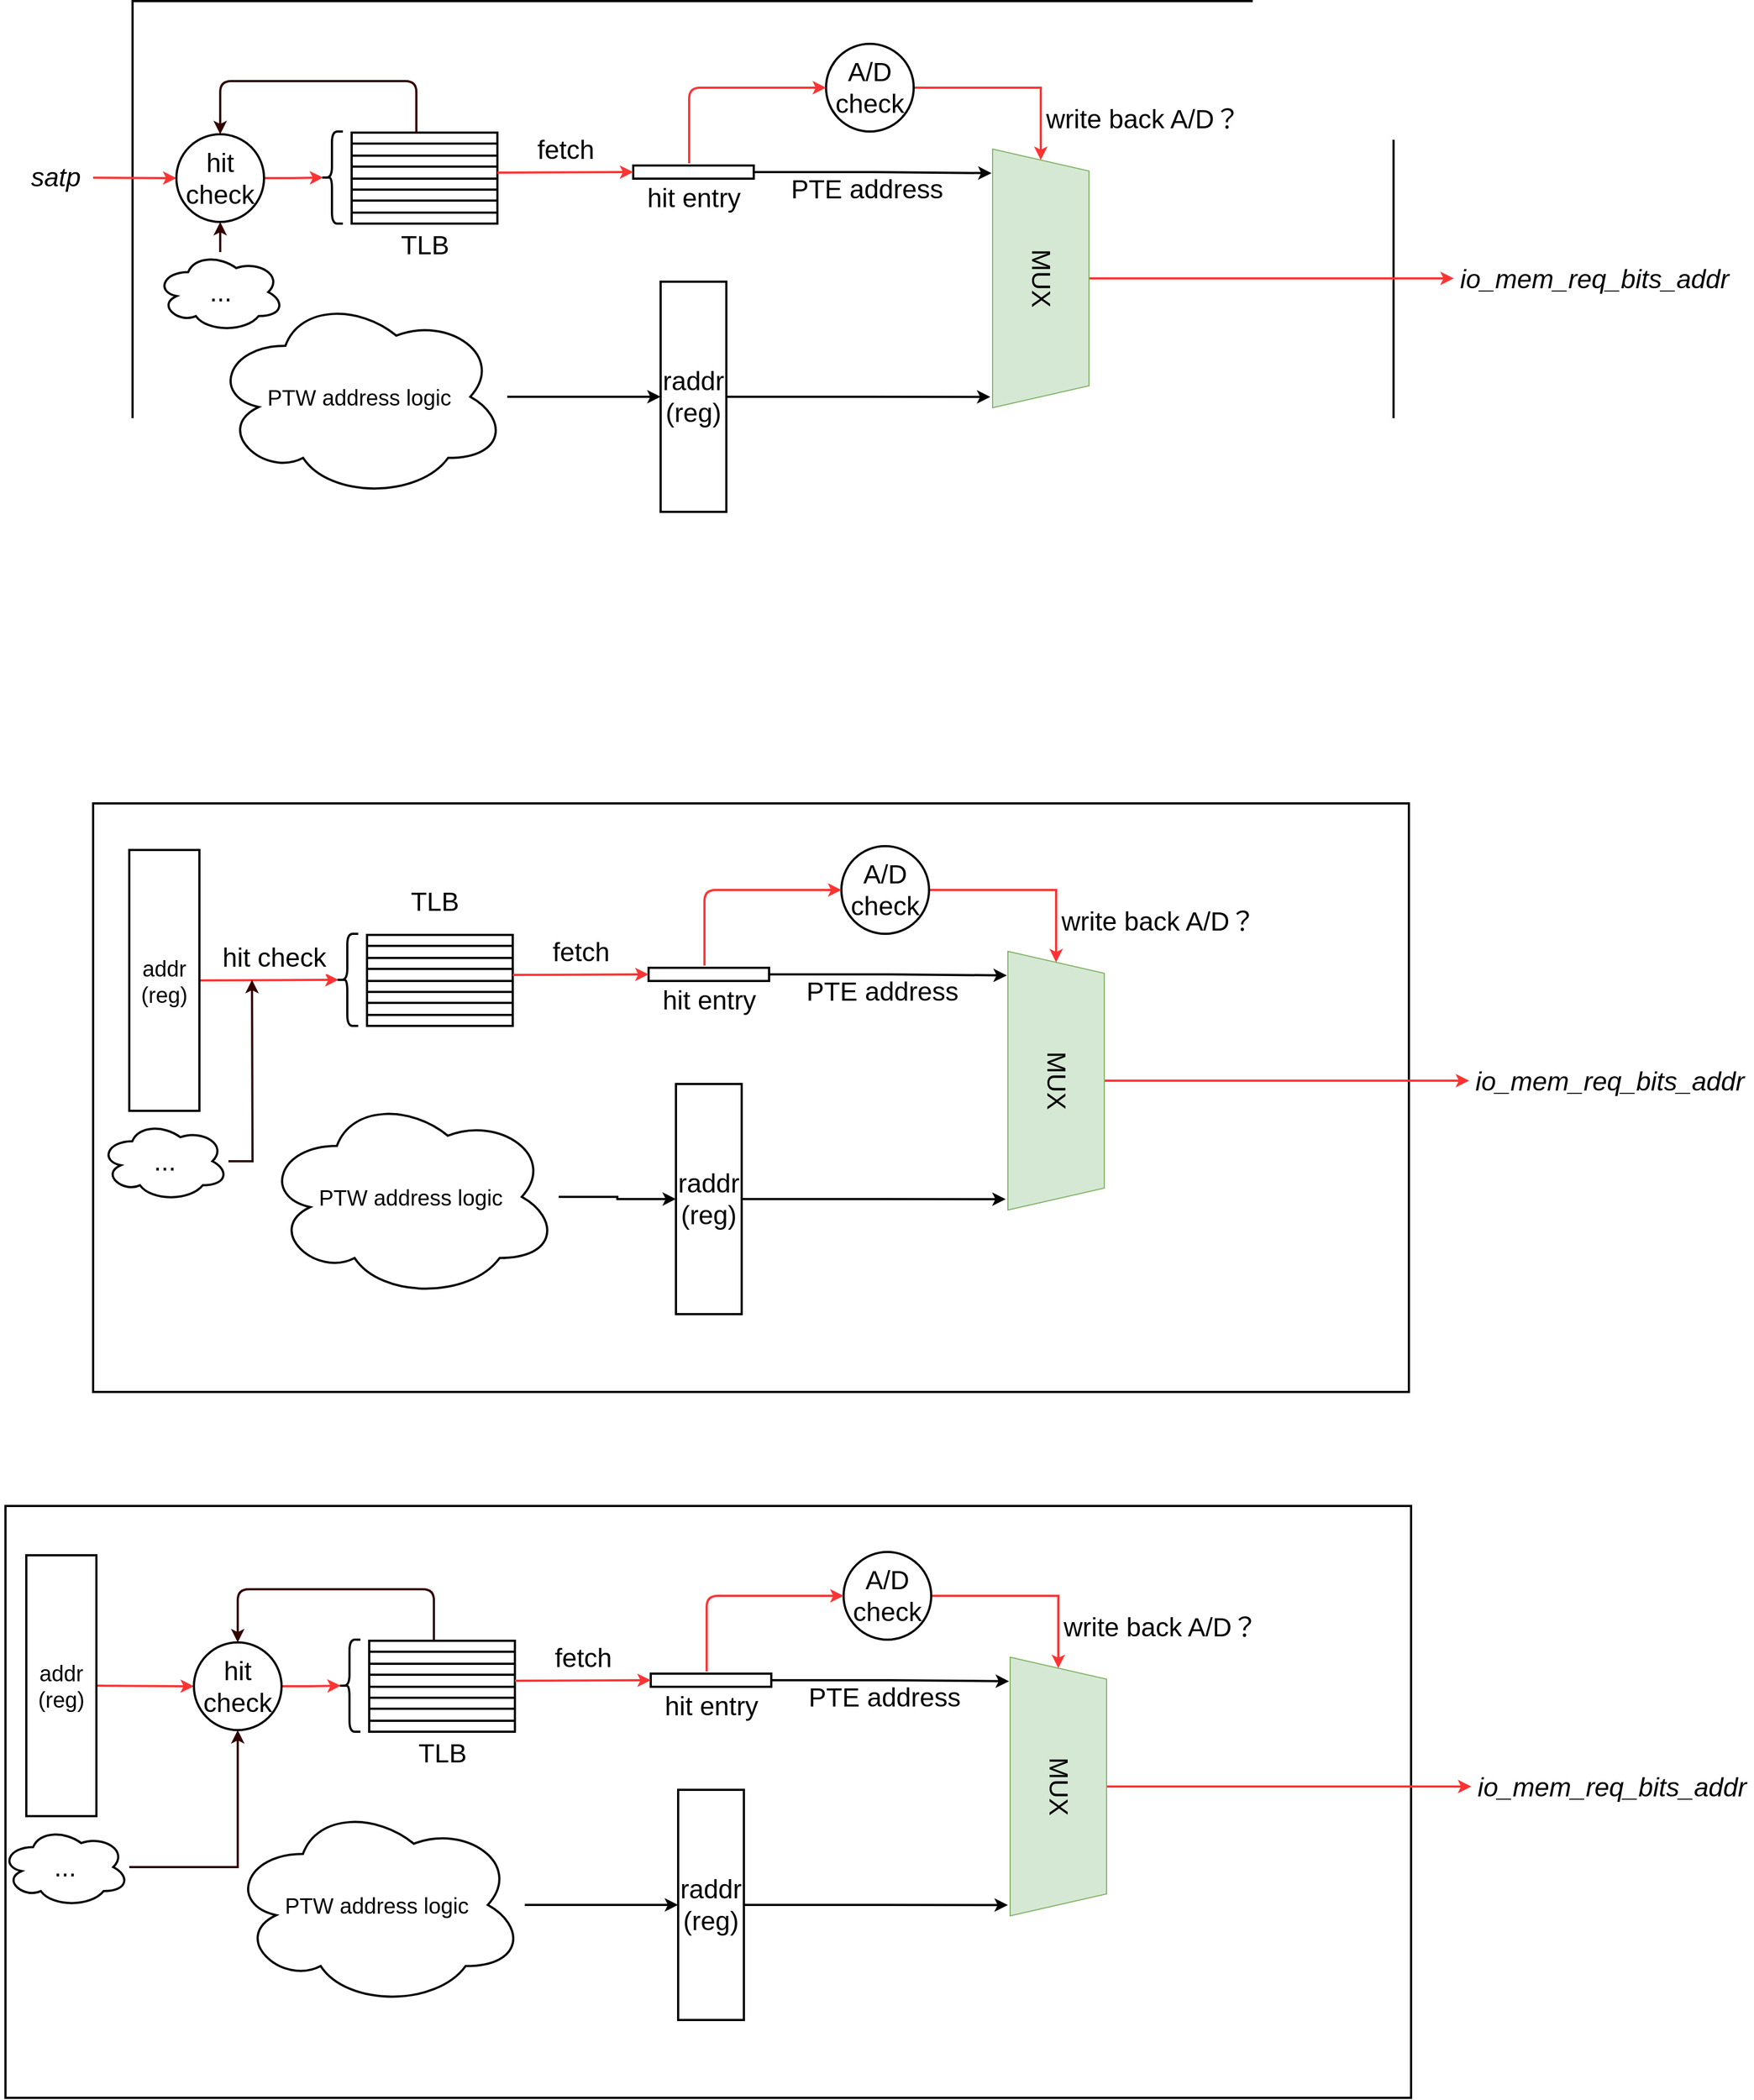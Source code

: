 <mxfile version="14.8.0" type="github">
  <diagram id="252hQuhekfQrJqdJKIK0" name="Page-1">
    <mxGraphModel dx="2062" dy="1160" grid="0" gridSize="10" guides="1" tooltips="1" connect="1" arrows="1" fold="1" page="1" pageScale="1" pageWidth="2339" pageHeight="3300" math="0" shadow="0">
      <root>
        <mxCell id="0" />
        <mxCell id="1" parent="0" />
        <mxCell id="SUnMmAHehi4IOB_Qr8HH-4" value="" style="rounded=0;whiteSpace=wrap;html=1;strokeColor=#000000;strokeWidth=2;" vertex="1" parent="1">
          <mxGeometry x="401" y="265" width="1151" height="537" as="geometry" />
        </mxCell>
        <mxCell id="SUnMmAHehi4IOB_Qr8HH-73" style="edgeStyle=orthogonalEdgeStyle;rounded=0;orthogonalLoop=1;jettySize=auto;html=1;exitX=0.5;exitY=0;exitDx=0;exitDy=0;entryX=0;entryY=0.5;entryDx=0;entryDy=0;strokeWidth=2;strokeColor=#FF3333;" edge="1" parent="1" source="SUnMmAHehi4IOB_Qr8HH-1" target="SUnMmAHehi4IOB_Qr8HH-3">
          <mxGeometry relative="1" as="geometry" />
        </mxCell>
        <mxCell id="SUnMmAHehi4IOB_Qr8HH-1" value="&lt;font style=&quot;font-size: 24px&quot;&gt;MUX&lt;/font&gt;" style="shape=trapezoid;perimeter=trapezoidPerimeter;whiteSpace=wrap;html=1;fixedSize=1;rotation=90;fillColor=#d5e8d4;strokeColor=#82b366;" vertex="1" parent="1">
          <mxGeometry x="1112" y="474" width="236" height="88" as="geometry" />
        </mxCell>
        <mxCell id="SUnMmAHehi4IOB_Qr8HH-2" value="&lt;div class=&quot;lake-content&quot;&gt;&lt;i&gt;&lt;font style=&quot;font-size: 24px&quot;&gt;satp&lt;/font&gt;&lt;/i&gt;&lt;/div&gt;" style="text;whiteSpace=wrap;html=1;strokeWidth=2;align=center;" vertex="1" parent="1">
          <mxGeometry x="297" y="405" width="68" height="42" as="geometry" />
        </mxCell>
        <mxCell id="SUnMmAHehi4IOB_Qr8HH-3" value="&lt;div class=&quot;lake-content&quot;&gt;&lt;em&gt;&lt;span class=&quot;ne-text&quot;&gt;&lt;font style=&quot;font-size: 24px&quot;&gt;io_mem_req_bits_addr&lt;/font&gt;&lt;/span&gt;&lt;/em&gt;&lt;/div&gt;" style="text;whiteSpace=wrap;html=1;strokeWidth=2;align=center;" vertex="1" parent="1">
          <mxGeometry x="1607" y="497.5" width="257" height="41" as="geometry" />
        </mxCell>
        <mxCell id="SUnMmAHehi4IOB_Qr8HH-5" value="" style="endArrow=classic;html=1;entryX=0;entryY=0.5;entryDx=0;entryDy=0;strokeWidth=2;strokeColor=#FF3333;" edge="1" parent="1" source="SUnMmAHehi4IOB_Qr8HH-2" target="SUnMmAHehi4IOB_Qr8HH-136">
          <mxGeometry width="50" height="50" relative="1" as="geometry">
            <mxPoint x="293" y="542" as="sourcePoint" />
            <mxPoint x="426" y="426" as="targetPoint" />
          </mxGeometry>
        </mxCell>
        <mxCell id="SUnMmAHehi4IOB_Qr8HH-26" value="" style="shape=table;startSize=0;container=1;collapsible=0;childLayout=tableLayout;strokeWidth=2;" vertex="1" parent="1">
          <mxGeometry x="601" y="385" width="133" height="83" as="geometry" />
        </mxCell>
        <mxCell id="SUnMmAHehi4IOB_Qr8HH-27" value="" style="shape=partialRectangle;collapsible=0;dropTarget=0;pointerEvents=0;fillColor=none;top=0;left=0;bottom=0;right=0;points=[[0,0.5],[1,0.5]];portConstraint=eastwest;" vertex="1" parent="SUnMmAHehi4IOB_Qr8HH-26">
          <mxGeometry width="133" height="10" as="geometry" />
        </mxCell>
        <mxCell id="SUnMmAHehi4IOB_Qr8HH-28" value="" style="shape=partialRectangle;html=1;whiteSpace=wrap;connectable=0;overflow=hidden;fillColor=none;top=0;left=0;bottom=0;right=0;" vertex="1" parent="SUnMmAHehi4IOB_Qr8HH-27">
          <mxGeometry width="133" height="10" as="geometry" />
        </mxCell>
        <mxCell id="SUnMmAHehi4IOB_Qr8HH-29" value="" style="shape=partialRectangle;collapsible=0;dropTarget=0;pointerEvents=0;fillColor=none;top=0;left=0;bottom=0;right=0;points=[[0,0.5],[1,0.5]];portConstraint=eastwest;" vertex="1" parent="SUnMmAHehi4IOB_Qr8HH-26">
          <mxGeometry y="10" width="133" height="11" as="geometry" />
        </mxCell>
        <mxCell id="SUnMmAHehi4IOB_Qr8HH-30" value="" style="shape=partialRectangle;html=1;whiteSpace=wrap;connectable=0;overflow=hidden;fillColor=none;top=0;left=0;bottom=0;right=0;" vertex="1" parent="SUnMmAHehi4IOB_Qr8HH-29">
          <mxGeometry width="133" height="11" as="geometry" />
        </mxCell>
        <mxCell id="SUnMmAHehi4IOB_Qr8HH-31" value="" style="shape=partialRectangle;collapsible=0;dropTarget=0;pointerEvents=0;fillColor=none;top=0;left=0;bottom=0;right=0;points=[[0,0.5],[1,0.5]];portConstraint=eastwest;" vertex="1" parent="SUnMmAHehi4IOB_Qr8HH-26">
          <mxGeometry y="21" width="133" height="10" as="geometry" />
        </mxCell>
        <mxCell id="SUnMmAHehi4IOB_Qr8HH-32" value="" style="shape=partialRectangle;html=1;whiteSpace=wrap;connectable=0;overflow=hidden;fillColor=none;top=0;left=0;bottom=0;right=0;" vertex="1" parent="SUnMmAHehi4IOB_Qr8HH-31">
          <mxGeometry width="133" height="10" as="geometry" />
        </mxCell>
        <mxCell id="SUnMmAHehi4IOB_Qr8HH-33" value="" style="shape=partialRectangle;collapsible=0;dropTarget=0;pointerEvents=0;fillColor=none;top=0;left=0;bottom=0;right=0;points=[[0,0.5],[1,0.5]];portConstraint=eastwest;" vertex="1" parent="SUnMmAHehi4IOB_Qr8HH-26">
          <mxGeometry y="31" width="133" height="11" as="geometry" />
        </mxCell>
        <mxCell id="SUnMmAHehi4IOB_Qr8HH-34" value="" style="shape=partialRectangle;html=1;whiteSpace=wrap;connectable=0;overflow=hidden;fillColor=none;top=0;left=0;bottom=0;right=0;" vertex="1" parent="SUnMmAHehi4IOB_Qr8HH-33">
          <mxGeometry width="133" height="11" as="geometry" />
        </mxCell>
        <mxCell id="SUnMmAHehi4IOB_Qr8HH-35" value="" style="shape=partialRectangle;collapsible=0;dropTarget=0;pointerEvents=0;fillColor=none;top=0;left=0;bottom=0;right=0;points=[[0,0.5],[1,0.5]];portConstraint=eastwest;" vertex="1" parent="SUnMmAHehi4IOB_Qr8HH-26">
          <mxGeometry y="42" width="133" height="10" as="geometry" />
        </mxCell>
        <mxCell id="SUnMmAHehi4IOB_Qr8HH-36" value="" style="shape=partialRectangle;html=1;whiteSpace=wrap;connectable=0;overflow=hidden;fillColor=none;top=0;left=0;bottom=0;right=0;" vertex="1" parent="SUnMmAHehi4IOB_Qr8HH-35">
          <mxGeometry width="133" height="10" as="geometry" />
        </mxCell>
        <mxCell id="SUnMmAHehi4IOB_Qr8HH-37" value="" style="shape=partialRectangle;collapsible=0;dropTarget=0;pointerEvents=0;fillColor=none;top=0;left=0;bottom=0;right=0;points=[[0,0.5],[1,0.5]];portConstraint=eastwest;" vertex="1" parent="SUnMmAHehi4IOB_Qr8HH-26">
          <mxGeometry y="52" width="133" height="10" as="geometry" />
        </mxCell>
        <mxCell id="SUnMmAHehi4IOB_Qr8HH-38" value="" style="shape=partialRectangle;html=1;whiteSpace=wrap;connectable=0;overflow=hidden;fillColor=none;top=0;left=0;bottom=0;right=0;" vertex="1" parent="SUnMmAHehi4IOB_Qr8HH-37">
          <mxGeometry width="133" height="10" as="geometry" />
        </mxCell>
        <mxCell id="SUnMmAHehi4IOB_Qr8HH-39" value="" style="shape=partialRectangle;collapsible=0;dropTarget=0;pointerEvents=0;fillColor=none;top=0;left=0;bottom=0;right=0;points=[[0,0.5],[1,0.5]];portConstraint=eastwest;" vertex="1" parent="SUnMmAHehi4IOB_Qr8HH-26">
          <mxGeometry y="62" width="133" height="11" as="geometry" />
        </mxCell>
        <mxCell id="SUnMmAHehi4IOB_Qr8HH-40" value="" style="shape=partialRectangle;html=1;whiteSpace=wrap;connectable=0;overflow=hidden;fillColor=none;top=0;left=0;bottom=0;right=0;" vertex="1" parent="SUnMmAHehi4IOB_Qr8HH-39">
          <mxGeometry width="133" height="11" as="geometry" />
        </mxCell>
        <mxCell id="SUnMmAHehi4IOB_Qr8HH-41" value="" style="shape=partialRectangle;collapsible=0;dropTarget=0;pointerEvents=0;fillColor=none;top=0;left=0;bottom=0;right=0;points=[[0,0.5],[1,0.5]];portConstraint=eastwest;" vertex="1" parent="SUnMmAHehi4IOB_Qr8HH-26">
          <mxGeometry y="73" width="133" height="10" as="geometry" />
        </mxCell>
        <mxCell id="SUnMmAHehi4IOB_Qr8HH-42" value="" style="shape=partialRectangle;html=1;whiteSpace=wrap;connectable=0;overflow=hidden;fillColor=none;top=0;left=0;bottom=0;right=0;" vertex="1" parent="SUnMmAHehi4IOB_Qr8HH-41">
          <mxGeometry width="133" height="10" as="geometry" />
        </mxCell>
        <mxCell id="SUnMmAHehi4IOB_Qr8HH-43" value="" style="shape=curlyBracket;whiteSpace=wrap;html=1;rounded=1;strokeColor=#000000;strokeWidth=2;" vertex="1" parent="1">
          <mxGeometry x="573" y="384" width="20" height="84" as="geometry" />
        </mxCell>
        <mxCell id="SUnMmAHehi4IOB_Qr8HH-63" value="" style="shape=table;startSize=0;container=1;collapsible=0;childLayout=tableLayout;strokeWidth=2;" vertex="1" parent="1">
          <mxGeometry x="858" y="415" width="110" height="12" as="geometry" />
        </mxCell>
        <mxCell id="SUnMmAHehi4IOB_Qr8HH-64" value="" style="shape=partialRectangle;collapsible=0;dropTarget=0;pointerEvents=0;fillColor=none;top=0;left=0;bottom=0;right=0;points=[[0,0.5],[1,0.5]];portConstraint=eastwest;" vertex="1" parent="SUnMmAHehi4IOB_Qr8HH-63">
          <mxGeometry width="110" height="12" as="geometry" />
        </mxCell>
        <mxCell id="SUnMmAHehi4IOB_Qr8HH-65" value="" style="shape=partialRectangle;html=1;whiteSpace=wrap;connectable=0;overflow=hidden;fillColor=none;top=0;left=0;bottom=0;right=0;" vertex="1" parent="SUnMmAHehi4IOB_Qr8HH-64">
          <mxGeometry width="110" height="12" as="geometry" />
        </mxCell>
        <mxCell id="SUnMmAHehi4IOB_Qr8HH-66" value="" style="endArrow=classic;html=1;exitX=1;exitY=0.5;exitDx=0;exitDy=0;entryX=0;entryY=0.5;entryDx=0;entryDy=0;strokeWidth=2;strokeColor=#FF3333;" edge="1" parent="1" source="SUnMmAHehi4IOB_Qr8HH-33" target="SUnMmAHehi4IOB_Qr8HH-64">
          <mxGeometry width="50" height="50" relative="1" as="geometry">
            <mxPoint x="887" y="522" as="sourcePoint" />
            <mxPoint x="937" y="472" as="targetPoint" />
          </mxGeometry>
        </mxCell>
        <mxCell id="SUnMmAHehi4IOB_Qr8HH-77" value="&lt;font style=&quot;font-size: 24px&quot;&gt;fetch&lt;/font&gt;" style="edgeLabel;html=1;align=center;verticalAlign=middle;resizable=0;points=[];" vertex="1" connectable="0" parent="SUnMmAHehi4IOB_Qr8HH-66">
          <mxGeometry x="-0.274" y="-3" relative="1" as="geometry">
            <mxPoint x="17" y="-24" as="offset" />
          </mxGeometry>
        </mxCell>
        <mxCell id="SUnMmAHehi4IOB_Qr8HH-69" style="edgeStyle=orthogonalEdgeStyle;rounded=0;orthogonalLoop=1;jettySize=auto;html=1;exitX=1;exitY=0.5;exitDx=0;exitDy=0;entryX=0;entryY=0.5;entryDx=0;entryDy=0;strokeWidth=2;strokeColor=#FF3333;" edge="1" parent="1" source="SUnMmAHehi4IOB_Qr8HH-67" target="SUnMmAHehi4IOB_Qr8HH-1">
          <mxGeometry relative="1" as="geometry" />
        </mxCell>
        <mxCell id="SUnMmAHehi4IOB_Qr8HH-78" value="&lt;font style=&quot;font-size: 24px&quot;&gt;write back A/D？&lt;/font&gt;" style="edgeLabel;html=1;align=center;verticalAlign=middle;resizable=0;points=[];" vertex="1" connectable="0" parent="SUnMmAHehi4IOB_Qr8HH-69">
          <mxGeometry x="0.297" y="-1" relative="1" as="geometry">
            <mxPoint x="94" y="27" as="offset" />
          </mxGeometry>
        </mxCell>
        <mxCell id="SUnMmAHehi4IOB_Qr8HH-67" value="&lt;font style=&quot;font-size: 24px&quot;&gt;A/D check&lt;/font&gt;" style="ellipse;whiteSpace=wrap;html=1;aspect=fixed;strokeColor=#000000;strokeWidth=2;" vertex="1" parent="1">
          <mxGeometry x="1034" y="304" width="80" height="80" as="geometry" />
        </mxCell>
        <mxCell id="SUnMmAHehi4IOB_Qr8HH-68" value="" style="edgeStyle=elbowEdgeStyle;elbow=vertical;endArrow=classic;html=1;entryX=0;entryY=0.5;entryDx=0;entryDy=0;exitX=0.464;exitY=-0.167;exitDx=0;exitDy=0;exitPerimeter=0;strokeWidth=2;strokeColor=#FF3333;" edge="1" parent="1" source="SUnMmAHehi4IOB_Qr8HH-64" target="SUnMmAHehi4IOB_Qr8HH-67">
          <mxGeometry width="50" height="50" relative="1" as="geometry">
            <mxPoint x="785" y="421" as="sourcePoint" />
            <mxPoint x="948" y="362" as="targetPoint" />
            <Array as="points">
              <mxPoint x="907" y="344" />
            </Array>
          </mxGeometry>
        </mxCell>
        <mxCell id="SUnMmAHehi4IOB_Qr8HH-70" style="edgeStyle=orthogonalEdgeStyle;rounded=0;orthogonalLoop=1;jettySize=auto;html=1;exitX=1;exitY=0.5;exitDx=0;exitDy=0;entryX=0.093;entryY=1.011;entryDx=0;entryDy=0;entryPerimeter=0;strokeWidth=2;" edge="1" parent="1" source="SUnMmAHehi4IOB_Qr8HH-64" target="SUnMmAHehi4IOB_Qr8HH-1">
          <mxGeometry relative="1" as="geometry" />
        </mxCell>
        <mxCell id="SUnMmAHehi4IOB_Qr8HH-82" value="&lt;font style=&quot;font-size: 24px&quot;&gt;PTE address&lt;/font&gt;" style="edgeLabel;html=1;align=center;verticalAlign=middle;resizable=0;points=[];" vertex="1" connectable="0" parent="SUnMmAHehi4IOB_Qr8HH-70">
          <mxGeometry x="-0.275" y="3" relative="1" as="geometry">
            <mxPoint x="24" y="19" as="offset" />
          </mxGeometry>
        </mxCell>
        <mxCell id="SUnMmAHehi4IOB_Qr8HH-72" style="edgeStyle=orthogonalEdgeStyle;rounded=0;orthogonalLoop=1;jettySize=auto;html=1;entryX=0.958;entryY=1.023;entryDx=0;entryDy=0;entryPerimeter=0;strokeWidth=2;" edge="1" parent="1" source="SUnMmAHehi4IOB_Qr8HH-71" target="SUnMmAHehi4IOB_Qr8HH-1">
          <mxGeometry relative="1" as="geometry" />
        </mxCell>
        <mxCell id="SUnMmAHehi4IOB_Qr8HH-71" value="&lt;font style=&quot;font-size: 24px&quot;&gt;raddr&lt;br&gt;(reg)&lt;/font&gt;" style="rounded=0;whiteSpace=wrap;html=1;strokeColor=#000000;strokeWidth=2;" vertex="1" parent="1">
          <mxGeometry x="883" y="521" width="60" height="210" as="geometry" />
        </mxCell>
        <mxCell id="SUnMmAHehi4IOB_Qr8HH-75" value="&lt;font style=&quot;font-size: 24px&quot;&gt;TLB&lt;/font&gt;" style="text;html=1;strokeColor=none;fillColor=none;align=center;verticalAlign=middle;whiteSpace=wrap;rounded=0;" vertex="1" parent="1">
          <mxGeometry x="647.5" y="477.5" width="40" height="20" as="geometry" />
        </mxCell>
        <mxCell id="SUnMmAHehi4IOB_Qr8HH-76" value="&lt;span style=&quot;font-size: 24px&quot;&gt;hit entry&lt;/span&gt;" style="text;html=1;strokeColor=none;fillColor=none;align=center;verticalAlign=middle;whiteSpace=wrap;rounded=0;" vertex="1" parent="1">
          <mxGeometry x="862.5" y="432" width="101" height="26" as="geometry" />
        </mxCell>
        <mxCell id="SUnMmAHehi4IOB_Qr8HH-81" style="edgeStyle=orthogonalEdgeStyle;rounded=0;orthogonalLoop=1;jettySize=auto;html=1;entryX=0;entryY=0.5;entryDx=0;entryDy=0;strokeWidth=2;" edge="1" parent="1" source="SUnMmAHehi4IOB_Qr8HH-80" target="SUnMmAHehi4IOB_Qr8HH-71">
          <mxGeometry relative="1" as="geometry" />
        </mxCell>
        <mxCell id="SUnMmAHehi4IOB_Qr8HH-80" value="&lt;font style=&quot;font-size: 20px&quot;&gt;PTW address logic&lt;/font&gt;" style="ellipse;shape=cloud;whiteSpace=wrap;html=1;strokeColor=#000000;strokeWidth=2;" vertex="1" parent="1">
          <mxGeometry x="473" y="533" width="270" height="186" as="geometry" />
        </mxCell>
        <mxCell id="SUnMmAHehi4IOB_Qr8HH-83" value="" style="rounded=0;whiteSpace=wrap;html=1;strokeColor=#000000;strokeWidth=2;" vertex="1" parent="1">
          <mxGeometry x="365" y="997" width="1201" height="537" as="geometry" />
        </mxCell>
        <mxCell id="SUnMmAHehi4IOB_Qr8HH-84" style="edgeStyle=orthogonalEdgeStyle;rounded=0;orthogonalLoop=1;jettySize=auto;html=1;exitX=0.5;exitY=0;exitDx=0;exitDy=0;entryX=0;entryY=0.5;entryDx=0;entryDy=0;strokeWidth=2;strokeColor=#FF3333;" edge="1" parent="1" source="SUnMmAHehi4IOB_Qr8HH-85" target="SUnMmAHehi4IOB_Qr8HH-87">
          <mxGeometry relative="1" as="geometry" />
        </mxCell>
        <mxCell id="SUnMmAHehi4IOB_Qr8HH-85" value="&lt;font style=&quot;font-size: 24px&quot;&gt;MUX&lt;/font&gt;" style="shape=trapezoid;perimeter=trapezoidPerimeter;whiteSpace=wrap;html=1;fixedSize=1;rotation=90;fillColor=#d5e8d4;strokeColor=#82b366;" vertex="1" parent="1">
          <mxGeometry x="1126" y="1206" width="236" height="88" as="geometry" />
        </mxCell>
        <mxCell id="SUnMmAHehi4IOB_Qr8HH-87" value="&lt;div class=&quot;lake-content&quot;&gt;&lt;em&gt;&lt;span class=&quot;ne-text&quot;&gt;&lt;font style=&quot;font-size: 24px&quot;&gt;io_mem_req_bits_addr&lt;/font&gt;&lt;/span&gt;&lt;/em&gt;&lt;/div&gt;" style="text;whiteSpace=wrap;html=1;strokeWidth=2;align=center;" vertex="1" parent="1">
          <mxGeometry x="1621" y="1229.5" width="257" height="41" as="geometry" />
        </mxCell>
        <mxCell id="SUnMmAHehi4IOB_Qr8HH-88" value="" style="endArrow=classic;html=1;entryX=0.1;entryY=0.5;entryDx=0;entryDy=0;entryPerimeter=0;strokeWidth=2;strokeColor=#FF3333;exitX=1;exitY=0.5;exitDx=0;exitDy=0;" edge="1" parent="1" source="SUnMmAHehi4IOB_Qr8HH-125" target="SUnMmAHehi4IOB_Qr8HH-107">
          <mxGeometry width="50" height="50" relative="1" as="geometry">
            <mxPoint x="519" y="1170.672" as="sourcePoint" />
            <mxPoint x="559" y="1143" as="targetPoint" />
          </mxGeometry>
        </mxCell>
        <mxCell id="SUnMmAHehi4IOB_Qr8HH-89" value="&lt;font style=&quot;font-size: 24px&quot;&gt;hit check&lt;/font&gt;" style="edgeLabel;html=1;align=center;verticalAlign=middle;resizable=0;points=[];" vertex="1" connectable="0" parent="SUnMmAHehi4IOB_Qr8HH-88">
          <mxGeometry x="0.2" y="2" relative="1" as="geometry">
            <mxPoint x="-8" y="-18" as="offset" />
          </mxGeometry>
        </mxCell>
        <mxCell id="SUnMmAHehi4IOB_Qr8HH-90" value="" style="shape=table;startSize=0;container=1;collapsible=0;childLayout=tableLayout;strokeWidth=2;" vertex="1" parent="1">
          <mxGeometry x="615" y="1117" width="133" height="83" as="geometry" />
        </mxCell>
        <mxCell id="SUnMmAHehi4IOB_Qr8HH-91" value="" style="shape=partialRectangle;collapsible=0;dropTarget=0;pointerEvents=0;fillColor=none;top=0;left=0;bottom=0;right=0;points=[[0,0.5],[1,0.5]];portConstraint=eastwest;" vertex="1" parent="SUnMmAHehi4IOB_Qr8HH-90">
          <mxGeometry width="133" height="10" as="geometry" />
        </mxCell>
        <mxCell id="SUnMmAHehi4IOB_Qr8HH-92" value="" style="shape=partialRectangle;html=1;whiteSpace=wrap;connectable=0;overflow=hidden;fillColor=none;top=0;left=0;bottom=0;right=0;" vertex="1" parent="SUnMmAHehi4IOB_Qr8HH-91">
          <mxGeometry width="133" height="10" as="geometry" />
        </mxCell>
        <mxCell id="SUnMmAHehi4IOB_Qr8HH-93" value="" style="shape=partialRectangle;collapsible=0;dropTarget=0;pointerEvents=0;fillColor=none;top=0;left=0;bottom=0;right=0;points=[[0,0.5],[1,0.5]];portConstraint=eastwest;" vertex="1" parent="SUnMmAHehi4IOB_Qr8HH-90">
          <mxGeometry y="10" width="133" height="11" as="geometry" />
        </mxCell>
        <mxCell id="SUnMmAHehi4IOB_Qr8HH-94" value="" style="shape=partialRectangle;html=1;whiteSpace=wrap;connectable=0;overflow=hidden;fillColor=none;top=0;left=0;bottom=0;right=0;" vertex="1" parent="SUnMmAHehi4IOB_Qr8HH-93">
          <mxGeometry width="133" height="11" as="geometry" />
        </mxCell>
        <mxCell id="SUnMmAHehi4IOB_Qr8HH-95" value="" style="shape=partialRectangle;collapsible=0;dropTarget=0;pointerEvents=0;fillColor=none;top=0;left=0;bottom=0;right=0;points=[[0,0.5],[1,0.5]];portConstraint=eastwest;" vertex="1" parent="SUnMmAHehi4IOB_Qr8HH-90">
          <mxGeometry y="21" width="133" height="10" as="geometry" />
        </mxCell>
        <mxCell id="SUnMmAHehi4IOB_Qr8HH-96" value="" style="shape=partialRectangle;html=1;whiteSpace=wrap;connectable=0;overflow=hidden;fillColor=none;top=0;left=0;bottom=0;right=0;" vertex="1" parent="SUnMmAHehi4IOB_Qr8HH-95">
          <mxGeometry width="133" height="10" as="geometry" />
        </mxCell>
        <mxCell id="SUnMmAHehi4IOB_Qr8HH-97" value="" style="shape=partialRectangle;collapsible=0;dropTarget=0;pointerEvents=0;fillColor=none;top=0;left=0;bottom=0;right=0;points=[[0,0.5],[1,0.5]];portConstraint=eastwest;" vertex="1" parent="SUnMmAHehi4IOB_Qr8HH-90">
          <mxGeometry y="31" width="133" height="11" as="geometry" />
        </mxCell>
        <mxCell id="SUnMmAHehi4IOB_Qr8HH-98" value="" style="shape=partialRectangle;html=1;whiteSpace=wrap;connectable=0;overflow=hidden;fillColor=none;top=0;left=0;bottom=0;right=0;" vertex="1" parent="SUnMmAHehi4IOB_Qr8HH-97">
          <mxGeometry width="133" height="11" as="geometry" />
        </mxCell>
        <mxCell id="SUnMmAHehi4IOB_Qr8HH-99" value="" style="shape=partialRectangle;collapsible=0;dropTarget=0;pointerEvents=0;fillColor=none;top=0;left=0;bottom=0;right=0;points=[[0,0.5],[1,0.5]];portConstraint=eastwest;" vertex="1" parent="SUnMmAHehi4IOB_Qr8HH-90">
          <mxGeometry y="42" width="133" height="10" as="geometry" />
        </mxCell>
        <mxCell id="SUnMmAHehi4IOB_Qr8HH-100" value="" style="shape=partialRectangle;html=1;whiteSpace=wrap;connectable=0;overflow=hidden;fillColor=none;top=0;left=0;bottom=0;right=0;" vertex="1" parent="SUnMmAHehi4IOB_Qr8HH-99">
          <mxGeometry width="133" height="10" as="geometry" />
        </mxCell>
        <mxCell id="SUnMmAHehi4IOB_Qr8HH-101" value="" style="shape=partialRectangle;collapsible=0;dropTarget=0;pointerEvents=0;fillColor=none;top=0;left=0;bottom=0;right=0;points=[[0,0.5],[1,0.5]];portConstraint=eastwest;" vertex="1" parent="SUnMmAHehi4IOB_Qr8HH-90">
          <mxGeometry y="52" width="133" height="10" as="geometry" />
        </mxCell>
        <mxCell id="SUnMmAHehi4IOB_Qr8HH-102" value="" style="shape=partialRectangle;html=1;whiteSpace=wrap;connectable=0;overflow=hidden;fillColor=none;top=0;left=0;bottom=0;right=0;" vertex="1" parent="SUnMmAHehi4IOB_Qr8HH-101">
          <mxGeometry width="133" height="10" as="geometry" />
        </mxCell>
        <mxCell id="SUnMmAHehi4IOB_Qr8HH-103" value="" style="shape=partialRectangle;collapsible=0;dropTarget=0;pointerEvents=0;fillColor=none;top=0;left=0;bottom=0;right=0;points=[[0,0.5],[1,0.5]];portConstraint=eastwest;" vertex="1" parent="SUnMmAHehi4IOB_Qr8HH-90">
          <mxGeometry y="62" width="133" height="11" as="geometry" />
        </mxCell>
        <mxCell id="SUnMmAHehi4IOB_Qr8HH-104" value="" style="shape=partialRectangle;html=1;whiteSpace=wrap;connectable=0;overflow=hidden;fillColor=none;top=0;left=0;bottom=0;right=0;" vertex="1" parent="SUnMmAHehi4IOB_Qr8HH-103">
          <mxGeometry width="133" height="11" as="geometry" />
        </mxCell>
        <mxCell id="SUnMmAHehi4IOB_Qr8HH-105" value="" style="shape=partialRectangle;collapsible=0;dropTarget=0;pointerEvents=0;fillColor=none;top=0;left=0;bottom=0;right=0;points=[[0,0.5],[1,0.5]];portConstraint=eastwest;" vertex="1" parent="SUnMmAHehi4IOB_Qr8HH-90">
          <mxGeometry y="73" width="133" height="10" as="geometry" />
        </mxCell>
        <mxCell id="SUnMmAHehi4IOB_Qr8HH-106" value="" style="shape=partialRectangle;html=1;whiteSpace=wrap;connectable=0;overflow=hidden;fillColor=none;top=0;left=0;bottom=0;right=0;" vertex="1" parent="SUnMmAHehi4IOB_Qr8HH-105">
          <mxGeometry width="133" height="10" as="geometry" />
        </mxCell>
        <mxCell id="SUnMmAHehi4IOB_Qr8HH-107" value="" style="shape=curlyBracket;whiteSpace=wrap;html=1;rounded=1;strokeColor=#000000;strokeWidth=2;" vertex="1" parent="1">
          <mxGeometry x="587" y="1116" width="20" height="84" as="geometry" />
        </mxCell>
        <mxCell id="SUnMmAHehi4IOB_Qr8HH-108" value="" style="shape=table;startSize=0;container=1;collapsible=0;childLayout=tableLayout;strokeWidth=2;" vertex="1" parent="1">
          <mxGeometry x="872" y="1147" width="110" height="12" as="geometry" />
        </mxCell>
        <mxCell id="SUnMmAHehi4IOB_Qr8HH-109" value="" style="shape=partialRectangle;collapsible=0;dropTarget=0;pointerEvents=0;fillColor=none;top=0;left=0;bottom=0;right=0;points=[[0,0.5],[1,0.5]];portConstraint=eastwest;" vertex="1" parent="SUnMmAHehi4IOB_Qr8HH-108">
          <mxGeometry width="110" height="12" as="geometry" />
        </mxCell>
        <mxCell id="SUnMmAHehi4IOB_Qr8HH-110" value="" style="shape=partialRectangle;html=1;whiteSpace=wrap;connectable=0;overflow=hidden;fillColor=none;top=0;left=0;bottom=0;right=0;" vertex="1" parent="SUnMmAHehi4IOB_Qr8HH-109">
          <mxGeometry width="110" height="12" as="geometry" />
        </mxCell>
        <mxCell id="SUnMmAHehi4IOB_Qr8HH-111" value="" style="endArrow=classic;html=1;exitX=1;exitY=0.5;exitDx=0;exitDy=0;entryX=0;entryY=0.5;entryDx=0;entryDy=0;strokeWidth=2;strokeColor=#FF3333;" edge="1" parent="1" source="SUnMmAHehi4IOB_Qr8HH-97" target="SUnMmAHehi4IOB_Qr8HH-109">
          <mxGeometry width="50" height="50" relative="1" as="geometry">
            <mxPoint x="901" y="1254" as="sourcePoint" />
            <mxPoint x="951" y="1204" as="targetPoint" />
          </mxGeometry>
        </mxCell>
        <mxCell id="SUnMmAHehi4IOB_Qr8HH-112" value="&lt;font style=&quot;font-size: 24px&quot;&gt;fetch&lt;/font&gt;" style="edgeLabel;html=1;align=center;verticalAlign=middle;resizable=0;points=[];" vertex="1" connectable="0" parent="SUnMmAHehi4IOB_Qr8HH-111">
          <mxGeometry x="-0.274" y="-3" relative="1" as="geometry">
            <mxPoint x="17" y="-24" as="offset" />
          </mxGeometry>
        </mxCell>
        <mxCell id="SUnMmAHehi4IOB_Qr8HH-113" style="edgeStyle=orthogonalEdgeStyle;rounded=0;orthogonalLoop=1;jettySize=auto;html=1;exitX=1;exitY=0.5;exitDx=0;exitDy=0;entryX=0;entryY=0.5;entryDx=0;entryDy=0;strokeWidth=2;strokeColor=#FF3333;" edge="1" parent="1" source="SUnMmAHehi4IOB_Qr8HH-115" target="SUnMmAHehi4IOB_Qr8HH-85">
          <mxGeometry relative="1" as="geometry" />
        </mxCell>
        <mxCell id="SUnMmAHehi4IOB_Qr8HH-114" value="&lt;font style=&quot;font-size: 24px&quot;&gt;write back A/D？&lt;/font&gt;" style="edgeLabel;html=1;align=center;verticalAlign=middle;resizable=0;points=[];" vertex="1" connectable="0" parent="SUnMmAHehi4IOB_Qr8HH-113">
          <mxGeometry x="0.297" y="-1" relative="1" as="geometry">
            <mxPoint x="94" y="27" as="offset" />
          </mxGeometry>
        </mxCell>
        <mxCell id="SUnMmAHehi4IOB_Qr8HH-115" value="&lt;font style=&quot;font-size: 24px&quot;&gt;A/D check&lt;/font&gt;" style="ellipse;whiteSpace=wrap;html=1;aspect=fixed;strokeColor=#000000;strokeWidth=2;" vertex="1" parent="1">
          <mxGeometry x="1048" y="1036" width="80" height="80" as="geometry" />
        </mxCell>
        <mxCell id="SUnMmAHehi4IOB_Qr8HH-116" value="" style="edgeStyle=elbowEdgeStyle;elbow=vertical;endArrow=classic;html=1;entryX=0;entryY=0.5;entryDx=0;entryDy=0;exitX=0.464;exitY=-0.167;exitDx=0;exitDy=0;exitPerimeter=0;strokeWidth=2;strokeColor=#FF3333;" edge="1" parent="1" source="SUnMmAHehi4IOB_Qr8HH-109" target="SUnMmAHehi4IOB_Qr8HH-115">
          <mxGeometry width="50" height="50" relative="1" as="geometry">
            <mxPoint x="799" y="1153" as="sourcePoint" />
            <mxPoint x="962" y="1094" as="targetPoint" />
            <Array as="points">
              <mxPoint x="921" y="1076" />
            </Array>
          </mxGeometry>
        </mxCell>
        <mxCell id="SUnMmAHehi4IOB_Qr8HH-117" style="edgeStyle=orthogonalEdgeStyle;rounded=0;orthogonalLoop=1;jettySize=auto;html=1;exitX=1;exitY=0.5;exitDx=0;exitDy=0;entryX=0.093;entryY=1.011;entryDx=0;entryDy=0;entryPerimeter=0;strokeWidth=2;" edge="1" parent="1" source="SUnMmAHehi4IOB_Qr8HH-109" target="SUnMmAHehi4IOB_Qr8HH-85">
          <mxGeometry relative="1" as="geometry" />
        </mxCell>
        <mxCell id="SUnMmAHehi4IOB_Qr8HH-118" value="&lt;font style=&quot;font-size: 24px&quot;&gt;PTE address&lt;/font&gt;" style="edgeLabel;html=1;align=center;verticalAlign=middle;resizable=0;points=[];" vertex="1" connectable="0" parent="SUnMmAHehi4IOB_Qr8HH-117">
          <mxGeometry x="-0.275" y="3" relative="1" as="geometry">
            <mxPoint x="24" y="19" as="offset" />
          </mxGeometry>
        </mxCell>
        <mxCell id="SUnMmAHehi4IOB_Qr8HH-119" style="edgeStyle=orthogonalEdgeStyle;rounded=0;orthogonalLoop=1;jettySize=auto;html=1;entryX=0.958;entryY=1.023;entryDx=0;entryDy=0;entryPerimeter=0;strokeWidth=2;" edge="1" parent="1" source="SUnMmAHehi4IOB_Qr8HH-120" target="SUnMmAHehi4IOB_Qr8HH-85">
          <mxGeometry relative="1" as="geometry" />
        </mxCell>
        <mxCell id="SUnMmAHehi4IOB_Qr8HH-120" value="&lt;font style=&quot;font-size: 24px&quot;&gt;raddr&lt;br&gt;(reg)&lt;/font&gt;" style="rounded=0;whiteSpace=wrap;html=1;strokeColor=#000000;strokeWidth=2;" vertex="1" parent="1">
          <mxGeometry x="897" y="1253" width="60" height="210" as="geometry" />
        </mxCell>
        <mxCell id="SUnMmAHehi4IOB_Qr8HH-121" value="&lt;font style=&quot;font-size: 24px&quot;&gt;TLB&lt;/font&gt;" style="text;html=1;strokeColor=none;fillColor=none;align=center;verticalAlign=middle;whiteSpace=wrap;rounded=0;" vertex="1" parent="1">
          <mxGeometry x="657" y="1077" width="40" height="20" as="geometry" />
        </mxCell>
        <mxCell id="SUnMmAHehi4IOB_Qr8HH-122" value="&lt;span style=&quot;font-size: 24px&quot;&gt;hit entry&lt;/span&gt;" style="text;html=1;strokeColor=none;fillColor=none;align=center;verticalAlign=middle;whiteSpace=wrap;rounded=0;" vertex="1" parent="1">
          <mxGeometry x="876.5" y="1164" width="101" height="26" as="geometry" />
        </mxCell>
        <mxCell id="SUnMmAHehi4IOB_Qr8HH-123" style="edgeStyle=orthogonalEdgeStyle;rounded=0;orthogonalLoop=1;jettySize=auto;html=1;entryX=0;entryY=0.5;entryDx=0;entryDy=0;strokeWidth=2;" edge="1" parent="1" source="SUnMmAHehi4IOB_Qr8HH-124" target="SUnMmAHehi4IOB_Qr8HH-120">
          <mxGeometry relative="1" as="geometry" />
        </mxCell>
        <mxCell id="SUnMmAHehi4IOB_Qr8HH-124" value="&lt;font style=&quot;font-size: 20px&quot;&gt;PTW address logic&lt;/font&gt;" style="ellipse;shape=cloud;whiteSpace=wrap;html=1;strokeColor=#000000;strokeWidth=2;" vertex="1" parent="1">
          <mxGeometry x="520" y="1263" width="270" height="186" as="geometry" />
        </mxCell>
        <mxCell id="SUnMmAHehi4IOB_Qr8HH-125" value="&lt;div class=&quot;lake-content&quot; style=&quot;font-size: 20px&quot;&gt;addr&lt;/div&gt;&lt;div class=&quot;lake-content&quot; style=&quot;font-size: 20px&quot;&gt;(reg)&lt;/div&gt;" style="rounded=0;whiteSpace=wrap;html=1;strokeColor=#000000;strokeWidth=2;" vertex="1" parent="1">
          <mxGeometry x="398" y="1039.5" width="64" height="238" as="geometry" />
        </mxCell>
        <mxCell id="SUnMmAHehi4IOB_Qr8HH-137" style="edgeStyle=orthogonalEdgeStyle;rounded=0;orthogonalLoop=1;jettySize=auto;html=1;entryX=0.5;entryY=1;entryDx=0;entryDy=0;strokeWidth=2;strokeColor=#330000;" edge="1" parent="1" source="SUnMmAHehi4IOB_Qr8HH-126" target="SUnMmAHehi4IOB_Qr8HH-136">
          <mxGeometry relative="1" as="geometry" />
        </mxCell>
        <mxCell id="SUnMmAHehi4IOB_Qr8HH-126" value="&lt;font style=&quot;font-size: 24px&quot;&gt;...&lt;/font&gt;" style="ellipse;shape=cloud;whiteSpace=wrap;html=1;strokeColor=#000000;strokeWidth=2;" vertex="1" parent="1">
          <mxGeometry x="422.5" y="494" width="117" height="73" as="geometry" />
        </mxCell>
        <mxCell id="SUnMmAHehi4IOB_Qr8HH-129" style="edgeStyle=orthogonalEdgeStyle;rounded=0;orthogonalLoop=1;jettySize=auto;html=1;strokeWidth=2;strokeColor=#330000;" edge="1" parent="1" source="SUnMmAHehi4IOB_Qr8HH-130">
          <mxGeometry relative="1" as="geometry">
            <mxPoint x="510" y="1158" as="targetPoint" />
          </mxGeometry>
        </mxCell>
        <mxCell id="SUnMmAHehi4IOB_Qr8HH-130" value="&lt;font style=&quot;font-size: 24px&quot;&gt;...&lt;/font&gt;" style="ellipse;shape=cloud;whiteSpace=wrap;html=1;strokeColor=#000000;strokeWidth=2;" vertex="1" parent="1">
          <mxGeometry x="371.5" y="1287" width="117" height="73" as="geometry" />
        </mxCell>
        <mxCell id="SUnMmAHehi4IOB_Qr8HH-135" style="edgeStyle=orthogonalEdgeStyle;rounded=0;orthogonalLoop=1;jettySize=auto;html=1;entryX=0.1;entryY=0.5;entryDx=0;entryDy=0;entryPerimeter=0;strokeWidth=2;strokeColor=#FF3333;exitX=1;exitY=0.5;exitDx=0;exitDy=0;" edge="1" parent="1" source="SUnMmAHehi4IOB_Qr8HH-136" target="SUnMmAHehi4IOB_Qr8HH-43">
          <mxGeometry relative="1" as="geometry">
            <mxPoint x="536" y="426" as="sourcePoint" />
          </mxGeometry>
        </mxCell>
        <mxCell id="SUnMmAHehi4IOB_Qr8HH-136" value="&lt;font style=&quot;font-size: 24px&quot;&gt;hit check&lt;/font&gt;" style="ellipse;whiteSpace=wrap;html=1;aspect=fixed;strokeColor=#000000;strokeWidth=2;" vertex="1" parent="1">
          <mxGeometry x="441" y="386.5" width="80" height="80" as="geometry" />
        </mxCell>
        <mxCell id="SUnMmAHehi4IOB_Qr8HH-141" value="" style="edgeStyle=elbowEdgeStyle;elbow=horizontal;endArrow=classic;html=1;strokeColor=#330000;strokeWidth=2;exitX=0.444;exitY=0;exitDx=0;exitDy=0;exitPerimeter=0;entryX=0.5;entryY=0;entryDx=0;entryDy=0;" edge="1" parent="1" source="SUnMmAHehi4IOB_Qr8HH-27" target="SUnMmAHehi4IOB_Qr8HH-136">
          <mxGeometry width="50" height="50" relative="1" as="geometry">
            <mxPoint x="640" y="358" as="sourcePoint" />
            <mxPoint x="690" y="308" as="targetPoint" />
            <Array as="points">
              <mxPoint x="553" y="338" />
            </Array>
          </mxGeometry>
        </mxCell>
        <mxCell id="SUnMmAHehi4IOB_Qr8HH-142" value="" style="rounded=0;whiteSpace=wrap;html=1;strokeColor=#000000;strokeWidth=2;" vertex="1" parent="1">
          <mxGeometry x="285" y="1638" width="1283" height="540" as="geometry" />
        </mxCell>
        <mxCell id="SUnMmAHehi4IOB_Qr8HH-143" style="edgeStyle=orthogonalEdgeStyle;rounded=0;orthogonalLoop=1;jettySize=auto;html=1;exitX=0.5;exitY=0;exitDx=0;exitDy=0;entryX=0;entryY=0.5;entryDx=0;entryDy=0;strokeWidth=2;strokeColor=#FF3333;" edge="1" parent="1" source="SUnMmAHehi4IOB_Qr8HH-144" target="SUnMmAHehi4IOB_Qr8HH-146">
          <mxGeometry relative="1" as="geometry" />
        </mxCell>
        <mxCell id="SUnMmAHehi4IOB_Qr8HH-144" value="&lt;font style=&quot;font-size: 24px&quot;&gt;MUX&lt;/font&gt;" style="shape=trapezoid;perimeter=trapezoidPerimeter;whiteSpace=wrap;html=1;fixedSize=1;rotation=90;fillColor=#d5e8d4;strokeColor=#82b366;" vertex="1" parent="1">
          <mxGeometry x="1128" y="1850" width="236" height="88" as="geometry" />
        </mxCell>
        <mxCell id="SUnMmAHehi4IOB_Qr8HH-146" value="&lt;div class=&quot;lake-content&quot;&gt;&lt;em&gt;&lt;span class=&quot;ne-text&quot;&gt;&lt;font style=&quot;font-size: 24px&quot;&gt;io_mem_req_bits_addr&lt;/font&gt;&lt;/span&gt;&lt;/em&gt;&lt;/div&gt;" style="text;whiteSpace=wrap;html=1;strokeWidth=2;align=center;" vertex="1" parent="1">
          <mxGeometry x="1623" y="1873.5" width="257" height="41" as="geometry" />
        </mxCell>
        <mxCell id="SUnMmAHehi4IOB_Qr8HH-147" value="" style="endArrow=classic;html=1;entryX=0;entryY=0.5;entryDx=0;entryDy=0;strokeWidth=2;strokeColor=#FF3333;exitX=1;exitY=0.5;exitDx=0;exitDy=0;" edge="1" parent="1" source="SUnMmAHehi4IOB_Qr8HH-188" target="SUnMmAHehi4IOB_Qr8HH-186">
          <mxGeometry width="50" height="50" relative="1" as="geometry">
            <mxPoint x="381" y="1802.155" as="sourcePoint" />
            <mxPoint x="442" y="1802" as="targetPoint" />
          </mxGeometry>
        </mxCell>
        <mxCell id="SUnMmAHehi4IOB_Qr8HH-148" value="" style="shape=table;startSize=0;container=1;collapsible=0;childLayout=tableLayout;strokeWidth=2;" vertex="1" parent="1">
          <mxGeometry x="617" y="1761" width="133" height="83" as="geometry" />
        </mxCell>
        <mxCell id="SUnMmAHehi4IOB_Qr8HH-149" value="" style="shape=partialRectangle;collapsible=0;dropTarget=0;pointerEvents=0;fillColor=none;top=0;left=0;bottom=0;right=0;points=[[0,0.5],[1,0.5]];portConstraint=eastwest;" vertex="1" parent="SUnMmAHehi4IOB_Qr8HH-148">
          <mxGeometry width="133" height="10" as="geometry" />
        </mxCell>
        <mxCell id="SUnMmAHehi4IOB_Qr8HH-150" value="" style="shape=partialRectangle;html=1;whiteSpace=wrap;connectable=0;overflow=hidden;fillColor=none;top=0;left=0;bottom=0;right=0;" vertex="1" parent="SUnMmAHehi4IOB_Qr8HH-149">
          <mxGeometry width="133" height="10" as="geometry" />
        </mxCell>
        <mxCell id="SUnMmAHehi4IOB_Qr8HH-151" value="" style="shape=partialRectangle;collapsible=0;dropTarget=0;pointerEvents=0;fillColor=none;top=0;left=0;bottom=0;right=0;points=[[0,0.5],[1,0.5]];portConstraint=eastwest;" vertex="1" parent="SUnMmAHehi4IOB_Qr8HH-148">
          <mxGeometry y="10" width="133" height="11" as="geometry" />
        </mxCell>
        <mxCell id="SUnMmAHehi4IOB_Qr8HH-152" value="" style="shape=partialRectangle;html=1;whiteSpace=wrap;connectable=0;overflow=hidden;fillColor=none;top=0;left=0;bottom=0;right=0;" vertex="1" parent="SUnMmAHehi4IOB_Qr8HH-151">
          <mxGeometry width="133" height="11" as="geometry" />
        </mxCell>
        <mxCell id="SUnMmAHehi4IOB_Qr8HH-153" value="" style="shape=partialRectangle;collapsible=0;dropTarget=0;pointerEvents=0;fillColor=none;top=0;left=0;bottom=0;right=0;points=[[0,0.5],[1,0.5]];portConstraint=eastwest;" vertex="1" parent="SUnMmAHehi4IOB_Qr8HH-148">
          <mxGeometry y="21" width="133" height="10" as="geometry" />
        </mxCell>
        <mxCell id="SUnMmAHehi4IOB_Qr8HH-154" value="" style="shape=partialRectangle;html=1;whiteSpace=wrap;connectable=0;overflow=hidden;fillColor=none;top=0;left=0;bottom=0;right=0;" vertex="1" parent="SUnMmAHehi4IOB_Qr8HH-153">
          <mxGeometry width="133" height="10" as="geometry" />
        </mxCell>
        <mxCell id="SUnMmAHehi4IOB_Qr8HH-155" value="" style="shape=partialRectangle;collapsible=0;dropTarget=0;pointerEvents=0;fillColor=none;top=0;left=0;bottom=0;right=0;points=[[0,0.5],[1,0.5]];portConstraint=eastwest;" vertex="1" parent="SUnMmAHehi4IOB_Qr8HH-148">
          <mxGeometry y="31" width="133" height="11" as="geometry" />
        </mxCell>
        <mxCell id="SUnMmAHehi4IOB_Qr8HH-156" value="" style="shape=partialRectangle;html=1;whiteSpace=wrap;connectable=0;overflow=hidden;fillColor=none;top=0;left=0;bottom=0;right=0;" vertex="1" parent="SUnMmAHehi4IOB_Qr8HH-155">
          <mxGeometry width="133" height="11" as="geometry" />
        </mxCell>
        <mxCell id="SUnMmAHehi4IOB_Qr8HH-157" value="" style="shape=partialRectangle;collapsible=0;dropTarget=0;pointerEvents=0;fillColor=none;top=0;left=0;bottom=0;right=0;points=[[0,0.5],[1,0.5]];portConstraint=eastwest;" vertex="1" parent="SUnMmAHehi4IOB_Qr8HH-148">
          <mxGeometry y="42" width="133" height="10" as="geometry" />
        </mxCell>
        <mxCell id="SUnMmAHehi4IOB_Qr8HH-158" value="" style="shape=partialRectangle;html=1;whiteSpace=wrap;connectable=0;overflow=hidden;fillColor=none;top=0;left=0;bottom=0;right=0;" vertex="1" parent="SUnMmAHehi4IOB_Qr8HH-157">
          <mxGeometry width="133" height="10" as="geometry" />
        </mxCell>
        <mxCell id="SUnMmAHehi4IOB_Qr8HH-159" value="" style="shape=partialRectangle;collapsible=0;dropTarget=0;pointerEvents=0;fillColor=none;top=0;left=0;bottom=0;right=0;points=[[0,0.5],[1,0.5]];portConstraint=eastwest;" vertex="1" parent="SUnMmAHehi4IOB_Qr8HH-148">
          <mxGeometry y="52" width="133" height="10" as="geometry" />
        </mxCell>
        <mxCell id="SUnMmAHehi4IOB_Qr8HH-160" value="" style="shape=partialRectangle;html=1;whiteSpace=wrap;connectable=0;overflow=hidden;fillColor=none;top=0;left=0;bottom=0;right=0;" vertex="1" parent="SUnMmAHehi4IOB_Qr8HH-159">
          <mxGeometry width="133" height="10" as="geometry" />
        </mxCell>
        <mxCell id="SUnMmAHehi4IOB_Qr8HH-161" value="" style="shape=partialRectangle;collapsible=0;dropTarget=0;pointerEvents=0;fillColor=none;top=0;left=0;bottom=0;right=0;points=[[0,0.5],[1,0.5]];portConstraint=eastwest;" vertex="1" parent="SUnMmAHehi4IOB_Qr8HH-148">
          <mxGeometry y="62" width="133" height="11" as="geometry" />
        </mxCell>
        <mxCell id="SUnMmAHehi4IOB_Qr8HH-162" value="" style="shape=partialRectangle;html=1;whiteSpace=wrap;connectable=0;overflow=hidden;fillColor=none;top=0;left=0;bottom=0;right=0;" vertex="1" parent="SUnMmAHehi4IOB_Qr8HH-161">
          <mxGeometry width="133" height="11" as="geometry" />
        </mxCell>
        <mxCell id="SUnMmAHehi4IOB_Qr8HH-163" value="" style="shape=partialRectangle;collapsible=0;dropTarget=0;pointerEvents=0;fillColor=none;top=0;left=0;bottom=0;right=0;points=[[0,0.5],[1,0.5]];portConstraint=eastwest;" vertex="1" parent="SUnMmAHehi4IOB_Qr8HH-148">
          <mxGeometry y="73" width="133" height="10" as="geometry" />
        </mxCell>
        <mxCell id="SUnMmAHehi4IOB_Qr8HH-164" value="" style="shape=partialRectangle;html=1;whiteSpace=wrap;connectable=0;overflow=hidden;fillColor=none;top=0;left=0;bottom=0;right=0;" vertex="1" parent="SUnMmAHehi4IOB_Qr8HH-163">
          <mxGeometry width="133" height="10" as="geometry" />
        </mxCell>
        <mxCell id="SUnMmAHehi4IOB_Qr8HH-165" value="" style="shape=curlyBracket;whiteSpace=wrap;html=1;rounded=1;strokeColor=#000000;strokeWidth=2;" vertex="1" parent="1">
          <mxGeometry x="589" y="1760" width="20" height="84" as="geometry" />
        </mxCell>
        <mxCell id="SUnMmAHehi4IOB_Qr8HH-166" value="" style="shape=table;startSize=0;container=1;collapsible=0;childLayout=tableLayout;strokeWidth=2;" vertex="1" parent="1">
          <mxGeometry x="874" y="1791" width="110" height="12" as="geometry" />
        </mxCell>
        <mxCell id="SUnMmAHehi4IOB_Qr8HH-167" value="" style="shape=partialRectangle;collapsible=0;dropTarget=0;pointerEvents=0;fillColor=none;top=0;left=0;bottom=0;right=0;points=[[0,0.5],[1,0.5]];portConstraint=eastwest;" vertex="1" parent="SUnMmAHehi4IOB_Qr8HH-166">
          <mxGeometry width="110" height="12" as="geometry" />
        </mxCell>
        <mxCell id="SUnMmAHehi4IOB_Qr8HH-168" value="" style="shape=partialRectangle;html=1;whiteSpace=wrap;connectable=0;overflow=hidden;fillColor=none;top=0;left=0;bottom=0;right=0;" vertex="1" parent="SUnMmAHehi4IOB_Qr8HH-167">
          <mxGeometry width="110" height="12" as="geometry" />
        </mxCell>
        <mxCell id="SUnMmAHehi4IOB_Qr8HH-169" value="" style="endArrow=classic;html=1;exitX=1;exitY=0.5;exitDx=0;exitDy=0;entryX=0;entryY=0.5;entryDx=0;entryDy=0;strokeWidth=2;strokeColor=#FF3333;" edge="1" parent="1" source="SUnMmAHehi4IOB_Qr8HH-155" target="SUnMmAHehi4IOB_Qr8HH-167">
          <mxGeometry width="50" height="50" relative="1" as="geometry">
            <mxPoint x="903" y="1898" as="sourcePoint" />
            <mxPoint x="953" y="1848" as="targetPoint" />
          </mxGeometry>
        </mxCell>
        <mxCell id="SUnMmAHehi4IOB_Qr8HH-170" value="&lt;font style=&quot;font-size: 24px&quot;&gt;fetch&lt;/font&gt;" style="edgeLabel;html=1;align=center;verticalAlign=middle;resizable=0;points=[];" vertex="1" connectable="0" parent="SUnMmAHehi4IOB_Qr8HH-169">
          <mxGeometry x="-0.274" y="-3" relative="1" as="geometry">
            <mxPoint x="17" y="-24" as="offset" />
          </mxGeometry>
        </mxCell>
        <mxCell id="SUnMmAHehi4IOB_Qr8HH-171" style="edgeStyle=orthogonalEdgeStyle;rounded=0;orthogonalLoop=1;jettySize=auto;html=1;exitX=1;exitY=0.5;exitDx=0;exitDy=0;entryX=0;entryY=0.5;entryDx=0;entryDy=0;strokeWidth=2;strokeColor=#FF3333;" edge="1" parent="1" source="SUnMmAHehi4IOB_Qr8HH-173" target="SUnMmAHehi4IOB_Qr8HH-144">
          <mxGeometry relative="1" as="geometry" />
        </mxCell>
        <mxCell id="SUnMmAHehi4IOB_Qr8HH-172" value="&lt;font style=&quot;font-size: 24px&quot;&gt;write back A/D？&lt;/font&gt;" style="edgeLabel;html=1;align=center;verticalAlign=middle;resizable=0;points=[];" vertex="1" connectable="0" parent="SUnMmAHehi4IOB_Qr8HH-171">
          <mxGeometry x="0.297" y="-1" relative="1" as="geometry">
            <mxPoint x="94" y="27" as="offset" />
          </mxGeometry>
        </mxCell>
        <mxCell id="SUnMmAHehi4IOB_Qr8HH-173" value="&lt;font style=&quot;font-size: 24px&quot;&gt;A/D check&lt;/font&gt;" style="ellipse;whiteSpace=wrap;html=1;aspect=fixed;strokeColor=#000000;strokeWidth=2;" vertex="1" parent="1">
          <mxGeometry x="1050" y="1680" width="80" height="80" as="geometry" />
        </mxCell>
        <mxCell id="SUnMmAHehi4IOB_Qr8HH-174" value="" style="edgeStyle=elbowEdgeStyle;elbow=vertical;endArrow=classic;html=1;entryX=0;entryY=0.5;entryDx=0;entryDy=0;exitX=0.464;exitY=-0.167;exitDx=0;exitDy=0;exitPerimeter=0;strokeWidth=2;strokeColor=#FF3333;" edge="1" parent="1" source="SUnMmAHehi4IOB_Qr8HH-167" target="SUnMmAHehi4IOB_Qr8HH-173">
          <mxGeometry width="50" height="50" relative="1" as="geometry">
            <mxPoint x="801" y="1797" as="sourcePoint" />
            <mxPoint x="964" y="1738" as="targetPoint" />
            <Array as="points">
              <mxPoint x="923" y="1720" />
            </Array>
          </mxGeometry>
        </mxCell>
        <mxCell id="SUnMmAHehi4IOB_Qr8HH-175" style="edgeStyle=orthogonalEdgeStyle;rounded=0;orthogonalLoop=1;jettySize=auto;html=1;exitX=1;exitY=0.5;exitDx=0;exitDy=0;entryX=0.093;entryY=1.011;entryDx=0;entryDy=0;entryPerimeter=0;strokeWidth=2;" edge="1" parent="1" source="SUnMmAHehi4IOB_Qr8HH-167" target="SUnMmAHehi4IOB_Qr8HH-144">
          <mxGeometry relative="1" as="geometry" />
        </mxCell>
        <mxCell id="SUnMmAHehi4IOB_Qr8HH-176" value="&lt;font style=&quot;font-size: 24px&quot;&gt;PTE address&lt;/font&gt;" style="edgeLabel;html=1;align=center;verticalAlign=middle;resizable=0;points=[];" vertex="1" connectable="0" parent="SUnMmAHehi4IOB_Qr8HH-175">
          <mxGeometry x="-0.275" y="3" relative="1" as="geometry">
            <mxPoint x="24" y="19" as="offset" />
          </mxGeometry>
        </mxCell>
        <mxCell id="SUnMmAHehi4IOB_Qr8HH-177" style="edgeStyle=orthogonalEdgeStyle;rounded=0;orthogonalLoop=1;jettySize=auto;html=1;entryX=0.958;entryY=1.023;entryDx=0;entryDy=0;entryPerimeter=0;strokeWidth=2;" edge="1" parent="1" source="SUnMmAHehi4IOB_Qr8HH-178" target="SUnMmAHehi4IOB_Qr8HH-144">
          <mxGeometry relative="1" as="geometry" />
        </mxCell>
        <mxCell id="SUnMmAHehi4IOB_Qr8HH-178" value="&lt;font style=&quot;font-size: 24px&quot;&gt;raddr&lt;br&gt;(reg)&lt;/font&gt;" style="rounded=0;whiteSpace=wrap;html=1;strokeColor=#000000;strokeWidth=2;" vertex="1" parent="1">
          <mxGeometry x="899" y="1897" width="60" height="210" as="geometry" />
        </mxCell>
        <mxCell id="SUnMmAHehi4IOB_Qr8HH-179" value="&lt;font style=&quot;font-size: 24px&quot;&gt;TLB&lt;/font&gt;" style="text;html=1;strokeColor=none;fillColor=none;align=center;verticalAlign=middle;whiteSpace=wrap;rounded=0;" vertex="1" parent="1">
          <mxGeometry x="663.5" y="1853.5" width="40" height="20" as="geometry" />
        </mxCell>
        <mxCell id="SUnMmAHehi4IOB_Qr8HH-180" value="&lt;span style=&quot;font-size: 24px&quot;&gt;hit entry&lt;/span&gt;" style="text;html=1;strokeColor=none;fillColor=none;align=center;verticalAlign=middle;whiteSpace=wrap;rounded=0;" vertex="1" parent="1">
          <mxGeometry x="878.5" y="1808" width="101" height="26" as="geometry" />
        </mxCell>
        <mxCell id="SUnMmAHehi4IOB_Qr8HH-181" style="edgeStyle=orthogonalEdgeStyle;rounded=0;orthogonalLoop=1;jettySize=auto;html=1;entryX=0;entryY=0.5;entryDx=0;entryDy=0;strokeWidth=2;" edge="1" parent="1" source="SUnMmAHehi4IOB_Qr8HH-182" target="SUnMmAHehi4IOB_Qr8HH-178">
          <mxGeometry relative="1" as="geometry" />
        </mxCell>
        <mxCell id="SUnMmAHehi4IOB_Qr8HH-182" value="&lt;font style=&quot;font-size: 20px&quot;&gt;PTW address logic&lt;/font&gt;" style="ellipse;shape=cloud;whiteSpace=wrap;html=1;strokeColor=#000000;strokeWidth=2;" vertex="1" parent="1">
          <mxGeometry x="489" y="1909" width="270" height="186" as="geometry" />
        </mxCell>
        <mxCell id="SUnMmAHehi4IOB_Qr8HH-183" style="edgeStyle=orthogonalEdgeStyle;rounded=0;orthogonalLoop=1;jettySize=auto;html=1;entryX=0.5;entryY=1;entryDx=0;entryDy=0;strokeWidth=2;strokeColor=#330000;" edge="1" parent="1" source="SUnMmAHehi4IOB_Qr8HH-184" target="SUnMmAHehi4IOB_Qr8HH-186">
          <mxGeometry relative="1" as="geometry" />
        </mxCell>
        <mxCell id="SUnMmAHehi4IOB_Qr8HH-184" value="&lt;font style=&quot;font-size: 24px&quot;&gt;...&lt;/font&gt;" style="ellipse;shape=cloud;whiteSpace=wrap;html=1;strokeColor=#000000;strokeWidth=2;" vertex="1" parent="1">
          <mxGeometry x="281" y="1931" width="117" height="73" as="geometry" />
        </mxCell>
        <mxCell id="SUnMmAHehi4IOB_Qr8HH-185" style="edgeStyle=orthogonalEdgeStyle;rounded=0;orthogonalLoop=1;jettySize=auto;html=1;entryX=0.1;entryY=0.5;entryDx=0;entryDy=0;entryPerimeter=0;strokeWidth=2;strokeColor=#FF3333;exitX=1;exitY=0.5;exitDx=0;exitDy=0;" edge="1" parent="1" source="SUnMmAHehi4IOB_Qr8HH-186" target="SUnMmAHehi4IOB_Qr8HH-165">
          <mxGeometry relative="1" as="geometry">
            <mxPoint x="552" y="1802" as="sourcePoint" />
          </mxGeometry>
        </mxCell>
        <mxCell id="SUnMmAHehi4IOB_Qr8HH-186" value="&lt;font style=&quot;font-size: 24px&quot;&gt;hit check&lt;/font&gt;" style="ellipse;whiteSpace=wrap;html=1;aspect=fixed;strokeColor=#000000;strokeWidth=2;" vertex="1" parent="1">
          <mxGeometry x="457" y="1762.5" width="80" height="80" as="geometry" />
        </mxCell>
        <mxCell id="SUnMmAHehi4IOB_Qr8HH-187" value="" style="edgeStyle=elbowEdgeStyle;elbow=horizontal;endArrow=classic;html=1;strokeColor=#330000;strokeWidth=2;exitX=0.444;exitY=0;exitDx=0;exitDy=0;exitPerimeter=0;entryX=0.5;entryY=0;entryDx=0;entryDy=0;" edge="1" parent="1" source="SUnMmAHehi4IOB_Qr8HH-149" target="SUnMmAHehi4IOB_Qr8HH-186">
          <mxGeometry width="50" height="50" relative="1" as="geometry">
            <mxPoint x="656" y="1734" as="sourcePoint" />
            <mxPoint x="706" y="1684" as="targetPoint" />
            <Array as="points">
              <mxPoint x="569" y="1714" />
            </Array>
          </mxGeometry>
        </mxCell>
        <mxCell id="SUnMmAHehi4IOB_Qr8HH-188" value="&lt;div class=&quot;lake-content&quot; style=&quot;font-size: 20px&quot;&gt;addr&lt;/div&gt;&lt;div class=&quot;lake-content&quot; style=&quot;font-size: 20px&quot;&gt;(reg)&lt;/div&gt;" style="rounded=0;whiteSpace=wrap;html=1;strokeColor=#000000;strokeWidth=2;" vertex="1" parent="1">
          <mxGeometry x="304" y="1683" width="64" height="238" as="geometry" />
        </mxCell>
      </root>
    </mxGraphModel>
  </diagram>
</mxfile>
